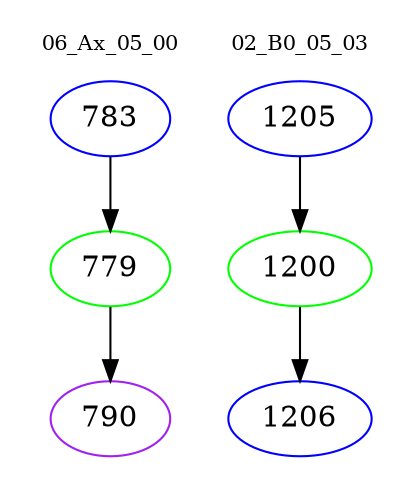 digraph{
subgraph cluster_0 {
color = white
label = "06_Ax_05_00";
fontsize=10;
T0_783 [label="783", color="blue"]
T0_783 -> T0_779 [color="black"]
T0_779 [label="779", color="green"]
T0_779 -> T0_790 [color="black"]
T0_790 [label="790", color="purple"]
}
subgraph cluster_1 {
color = white
label = "02_B0_05_03";
fontsize=10;
T1_1205 [label="1205", color="blue"]
T1_1205 -> T1_1200 [color="black"]
T1_1200 [label="1200", color="green"]
T1_1200 -> T1_1206 [color="black"]
T1_1206 [label="1206", color="blue"]
}
}
